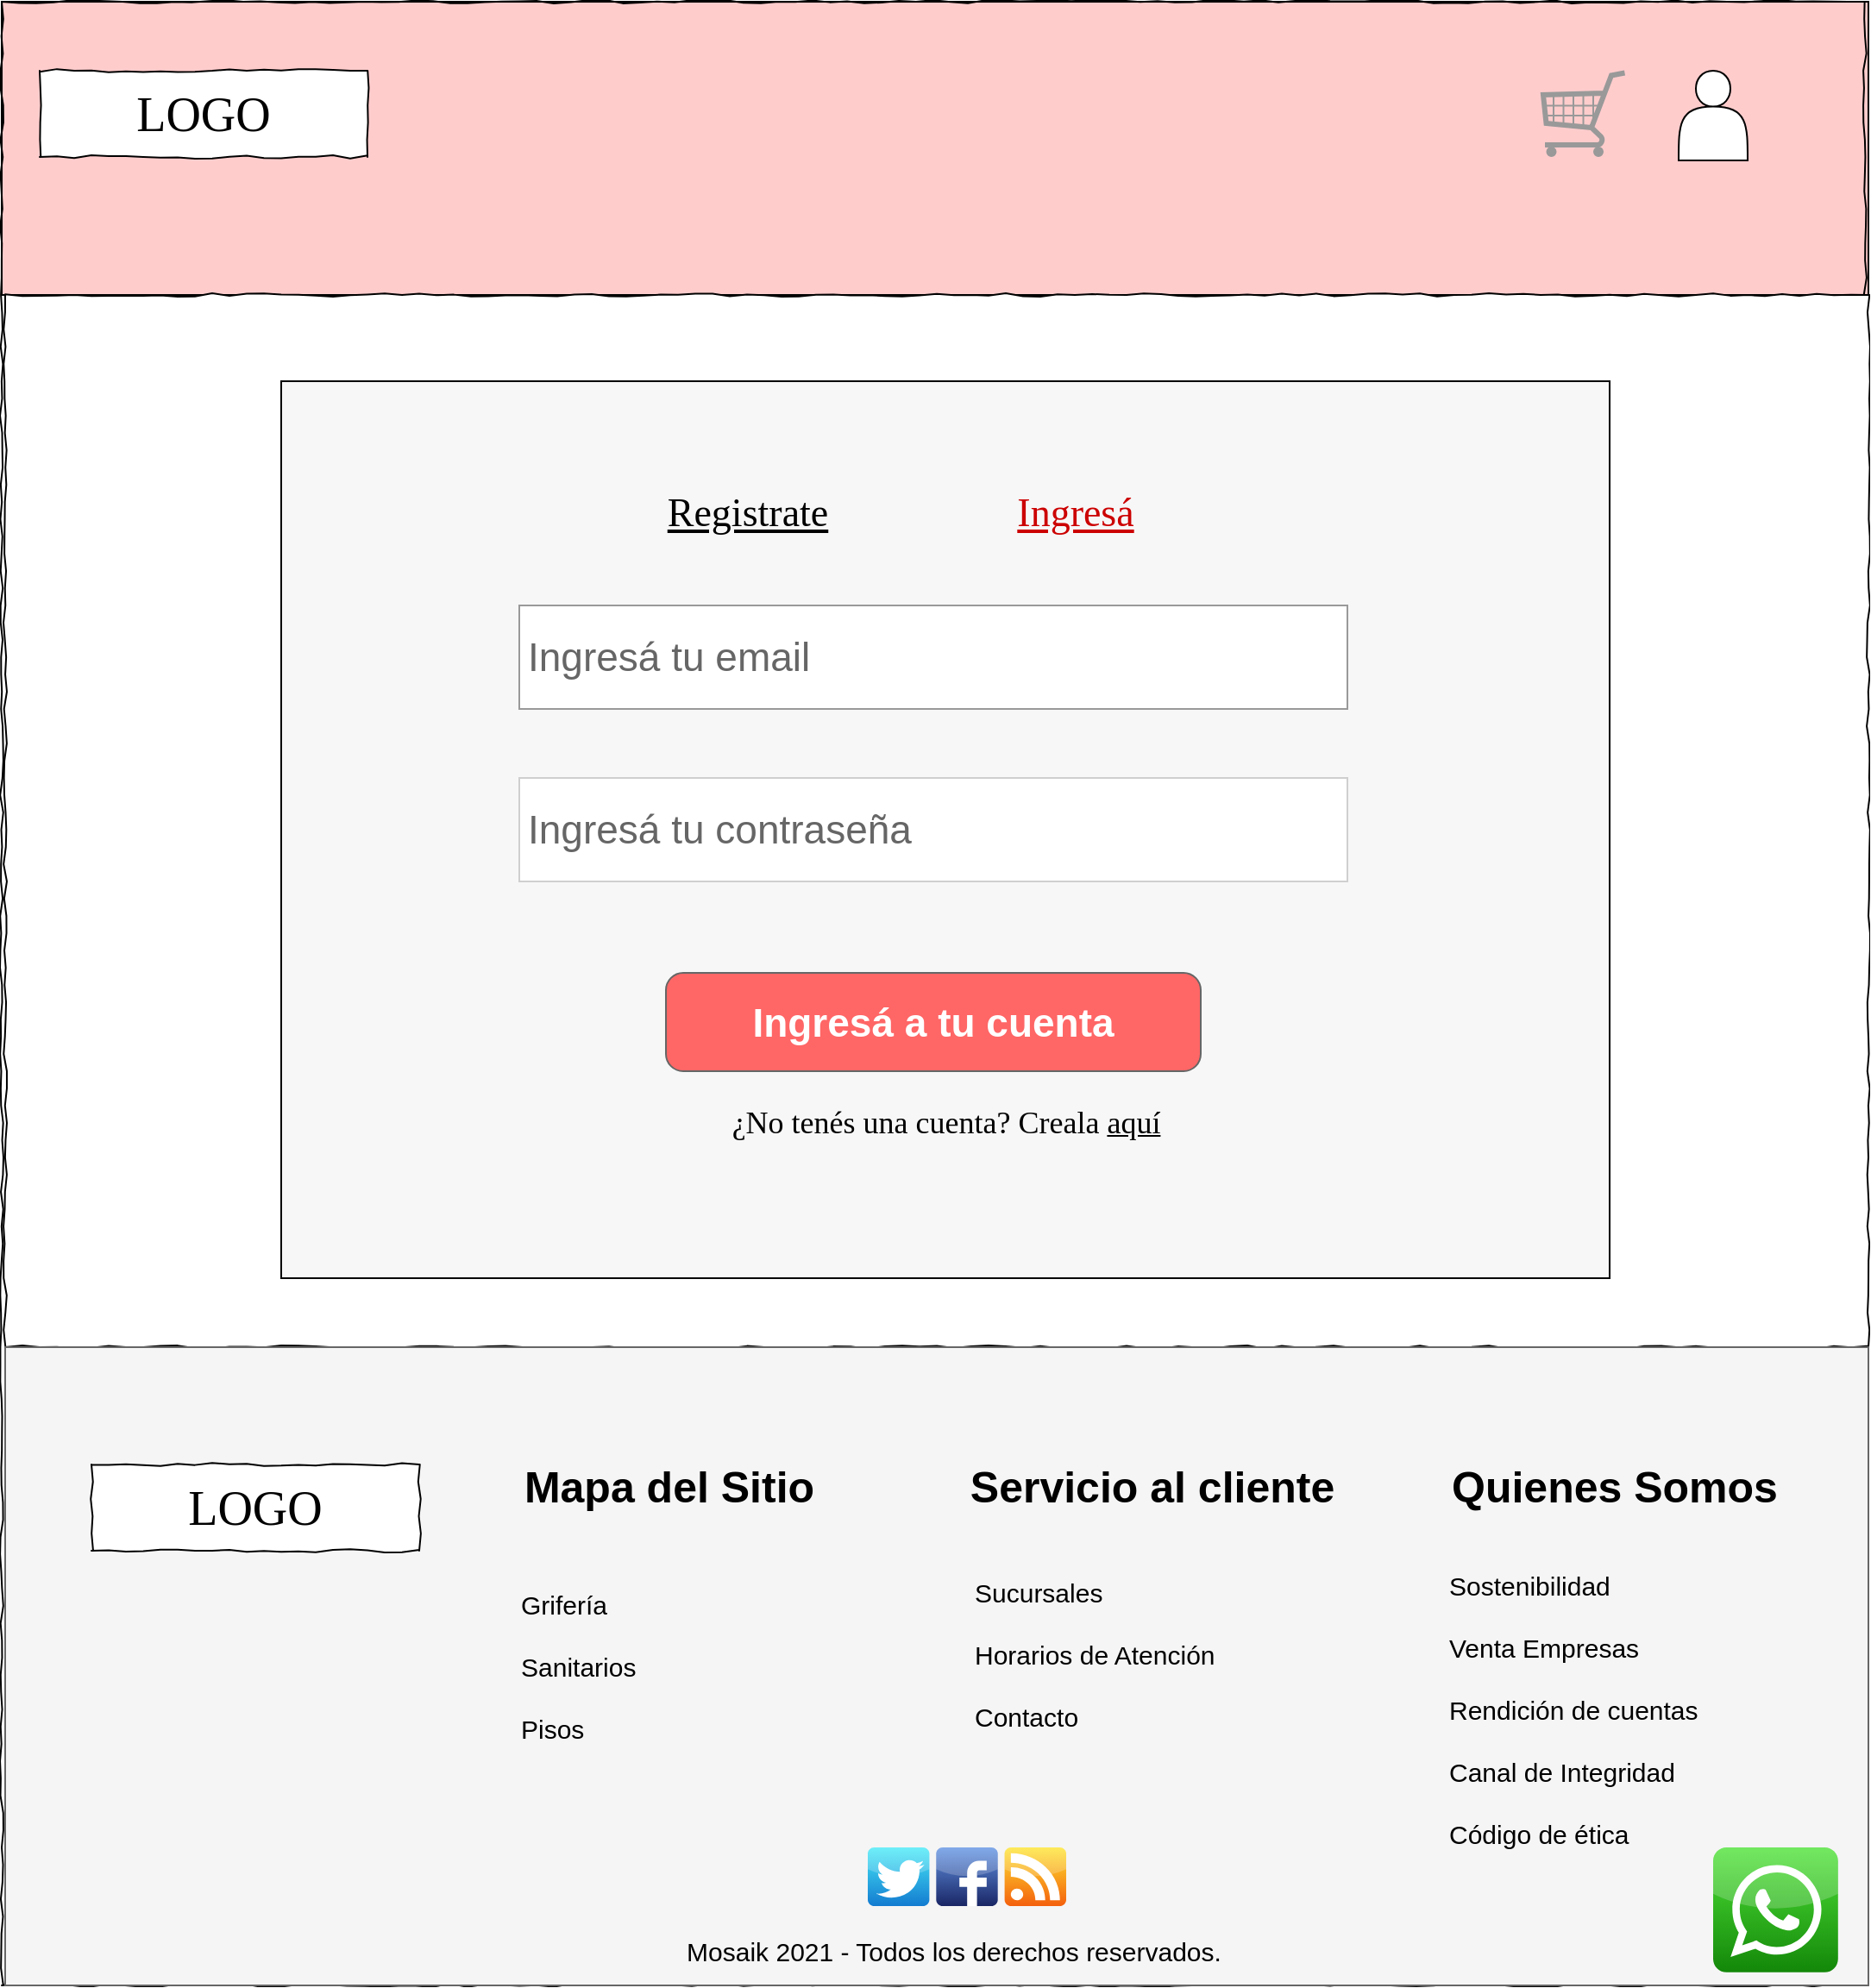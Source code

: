 <mxfile version="14.6.1" type="device" pages="4"><diagram name="Login 1 - main" id="Wrc4QnwDr0ZT-MoXyewR"><mxGraphModel dx="2076" dy="1096" grid="1" gridSize="10" guides="1" tooltips="1" connect="1" arrows="1" fold="1" page="1" pageScale="1" pageWidth="1100" pageHeight="850" background="#ffffff" math="0" shadow="0"><root><mxCell id="GA3qDe899XazZ-DJ33n--0"/><mxCell id="GA3qDe899XazZ-DJ33n--1" parent="GA3qDe899XazZ-DJ33n--0"/><mxCell id="GA3qDe899XazZ-DJ33n--2" value="" style="rounded=0;whiteSpace=wrap;html=1;labelBackgroundColor=#ffffff;fontSize=30;fillColor=#FFCCCC;align=left;" parent="GA3qDe899XazZ-DJ33n--1" vertex="1"><mxGeometry x="18" y="20" width="1082" height="170" as="geometry"/></mxCell><mxCell id="GA3qDe899XazZ-DJ33n--3" value="" style="whiteSpace=wrap;html=1;rounded=0;shadow=0;labelBackgroundColor=none;strokeColor=#000000;strokeWidth=1;fillColor=none;fontFamily=Verdana;fontSize=12;fontColor=#000000;align=center;comic=1;" parent="GA3qDe899XazZ-DJ33n--1" vertex="1"><mxGeometry x="18" y="20" width="1080" height="1150" as="geometry"/></mxCell><mxCell id="GA3qDe899XazZ-DJ33n--4" value="" style="whiteSpace=wrap;html=1;rounded=0;shadow=0;labelBackgroundColor=none;strokeWidth=1;fontFamily=Verdana;fontSize=12;align=center;comic=1;" parent="GA3qDe899XazZ-DJ33n--1" vertex="1"><mxGeometry x="20" y="190" width="1080" height="610" as="geometry"/></mxCell><mxCell id="GA3qDe899XazZ-DJ33n--5" value="" style="rounded=0;whiteSpace=wrap;html=1;fontSize=30;align=left;fillColor=#F7F7F7;" parent="GA3qDe899XazZ-DJ33n--1" vertex="1"><mxGeometry x="180" y="240" width="770" height="520" as="geometry"/></mxCell><mxCell id="GA3qDe899XazZ-DJ33n--6" value="LOGO" style="whiteSpace=wrap;html=1;rounded=0;shadow=0;labelBackgroundColor=none;strokeWidth=1;fontFamily=Verdana;fontSize=28;align=center;comic=1;" parent="GA3qDe899XazZ-DJ33n--1" vertex="1"><mxGeometry x="40" y="60" width="190" height="50" as="geometry"/></mxCell><mxCell id="GA3qDe899XazZ-DJ33n--7" value="" style="verticalLabelPosition=bottom;shadow=0;dashed=0;align=center;html=1;verticalAlign=top;strokeWidth=1;shape=mxgraph.mockup.misc.shoppingCart;strokeColor=#999999;" parent="GA3qDe899XazZ-DJ33n--1" vertex="1"><mxGeometry x="910" y="60" width="50" height="50" as="geometry"/></mxCell><mxCell id="GA3qDe899XazZ-DJ33n--8" value="" style="shape=actor;whiteSpace=wrap;html=1;" parent="GA3qDe899XazZ-DJ33n--1" vertex="1"><mxGeometry x="990" y="60" width="40" height="52" as="geometry"/></mxCell><mxCell id="GA3qDe899XazZ-DJ33n--9" value="" style="group" parent="GA3qDe899XazZ-DJ33n--1" vertex="1" connectable="0"><mxGeometry x="465" y="480" width="210" height="20" as="geometry"/></mxCell><mxCell id="GA3qDe899XazZ-DJ33n--10" value="" style="ellipse;shape=doubleEllipse;whiteSpace=wrap;html=1;aspect=fixed;" parent="GA3qDe899XazZ-DJ33n--9" vertex="1"><mxGeometry width="20" height="20" as="geometry"/></mxCell><mxCell id="GA3qDe899XazZ-DJ33n--11" value="" style="ellipse;shape=doubleEllipse;whiteSpace=wrap;html=1;aspect=fixed;" parent="GA3qDe899XazZ-DJ33n--9" vertex="1"><mxGeometry x="190" width="20" height="20" as="geometry"/></mxCell><mxCell id="GA3qDe899XazZ-DJ33n--12" value="" style="ellipse;shape=doubleEllipse;whiteSpace=wrap;html=1;aspect=fixed;" parent="GA3qDe899XazZ-DJ33n--9" vertex="1"><mxGeometry x="95" width="20" height="20" as="geometry"/></mxCell><mxCell id="GA3qDe899XazZ-DJ33n--13" value="" style="rounded=0;whiteSpace=wrap;html=1;fontSize=20;fillColor=#f5f5f5;strokeColor=#666666;fontColor=#333333;" parent="GA3qDe899XazZ-DJ33n--1" vertex="1"><mxGeometry x="20" y="800" width="1080" height="370" as="geometry"/></mxCell><mxCell id="GA3qDe899XazZ-DJ33n--14" value="&lt;span style=&quot;font-size: 25px;&quot;&gt;Quienes Somos&lt;/span&gt;&lt;div style=&quot;text-align: left; font-size: 25px;&quot;&gt;&lt;/div&gt;" style="text;html=1;strokeColor=none;fillColor=none;align=center;verticalAlign=middle;whiteSpace=wrap;rounded=0;fontSize=25;fontStyle=1" parent="GA3qDe899XazZ-DJ33n--1" vertex="1"><mxGeometry x="848" y="850" width="210" height="60" as="geometry"/></mxCell><mxCell id="GA3qDe899XazZ-DJ33n--15" value="&lt;span style=&quot;font-size: 25px&quot;&gt;Servicio al cliente&lt;/span&gt;&lt;div style=&quot;text-align: left ; font-size: 25px&quot;&gt;&lt;/div&gt;" style="text;html=1;strokeColor=none;fillColor=none;align=center;verticalAlign=middle;whiteSpace=wrap;rounded=0;fontSize=25;fontStyle=1" parent="GA3qDe899XazZ-DJ33n--1" vertex="1"><mxGeometry x="560" y="850" width="250" height="60" as="geometry"/></mxCell><mxCell id="GA3qDe899XazZ-DJ33n--16" value="&lt;span style=&quot;font-size: 25px&quot;&gt;Mapa del Sitio&lt;/span&gt;&lt;div style=&quot;text-align: left ; font-size: 25px&quot;&gt;&lt;/div&gt;" style="text;html=1;strokeColor=none;fillColor=none;align=center;verticalAlign=middle;whiteSpace=wrap;rounded=0;fontSize=25;fontStyle=1" parent="GA3qDe899XazZ-DJ33n--1" vertex="1"><mxGeometry x="280" y="850" width="250" height="60" as="geometry"/></mxCell><mxCell id="GA3qDe899XazZ-DJ33n--17" value="Sucursales&lt;br&gt;&lt;br&gt;Horarios de Atención&lt;br&gt;&lt;br&gt;Contacto&lt;br&gt;&lt;div style=&quot;font-size: 15px&quot;&gt;&lt;/div&gt;" style="text;html=1;strokeColor=none;fillColor=none;align=left;verticalAlign=middle;whiteSpace=wrap;rounded=0;fontSize=15;fontStyle=0" parent="GA3qDe899XazZ-DJ33n--1" vertex="1"><mxGeometry x="580" y="918" width="160" height="120" as="geometry"/></mxCell><mxCell id="GA3qDe899XazZ-DJ33n--18" value="&lt;div&gt;Sostenibilidad&lt;/div&gt;&lt;div&gt;&lt;br&gt;&lt;/div&gt;&lt;div&gt;Venta Empresas&lt;/div&gt;&lt;div&gt;&lt;br&gt;&lt;/div&gt;&lt;div&gt;Rendición de cuentas&lt;/div&gt;&lt;div&gt;&lt;br&gt;&lt;/div&gt;&lt;div&gt;Canal de Integridad&lt;/div&gt;&lt;div&gt;&lt;br&gt;&lt;/div&gt;&lt;div&gt;Código de ética&lt;/div&gt;&lt;div style=&quot;font-size: 15px&quot;&gt;&lt;/div&gt;" style="text;html=1;strokeColor=none;fillColor=none;align=left;verticalAlign=middle;whiteSpace=wrap;rounded=0;fontSize=15;fontStyle=0" parent="GA3qDe899XazZ-DJ33n--1" vertex="1"><mxGeometry x="855" y="910" width="160" height="200" as="geometry"/></mxCell><mxCell id="GA3qDe899XazZ-DJ33n--19" value="Grifería&lt;br&gt;&lt;br&gt;Sanitarios&lt;br&gt;&lt;br&gt;Pisos&lt;br&gt;&lt;div style=&quot;font-size: 15px&quot;&gt;&lt;/div&gt;" style="text;html=1;strokeColor=none;fillColor=none;align=left;verticalAlign=middle;whiteSpace=wrap;rounded=0;fontSize=15;fontStyle=0" parent="GA3qDe899XazZ-DJ33n--1" vertex="1"><mxGeometry x="317" y="925" width="160" height="120" as="geometry"/></mxCell><mxCell id="GA3qDe899XazZ-DJ33n--20" value="Mosaik 2021 - Todos los derechos reservados.&lt;br&gt;&lt;div style=&quot;font-size: 15px&quot;&gt;&lt;/div&gt;" style="text;html=1;strokeColor=none;fillColor=none;align=center;verticalAlign=middle;whiteSpace=wrap;rounded=0;fontSize=15;fontStyle=0" parent="GA3qDe899XazZ-DJ33n--1" vertex="1"><mxGeometry x="40" y="1130" width="1060" height="40" as="geometry"/></mxCell><mxCell id="GA3qDe899XazZ-DJ33n--21" value="" style="dashed=0;outlineConnect=0;html=1;align=center;labelPosition=center;verticalLabelPosition=bottom;verticalAlign=top;shape=mxgraph.webicons.whatsapp;fillColor=#4FE238;gradientColor=#138709;fontSize=15;" parent="GA3qDe899XazZ-DJ33n--1" vertex="1"><mxGeometry x="1010" y="1090" width="72.4" height="72.4" as="geometry"/></mxCell><mxCell id="GA3qDe899XazZ-DJ33n--22" value="" style="group" parent="GA3qDe899XazZ-DJ33n--1" vertex="1" connectable="0"><mxGeometry x="520" y="1090" width="115" height="34" as="geometry"/></mxCell><mxCell id="GA3qDe899XazZ-DJ33n--23" value="" style="dashed=0;outlineConnect=0;html=1;align=center;labelPosition=center;verticalLabelPosition=bottom;verticalAlign=top;shape=mxgraph.webicons.twitter;fillColor=#49EAF7;gradientColor=#137BD0;fontSize=15;" parent="GA3qDe899XazZ-DJ33n--22" vertex="1"><mxGeometry width="35.69" height="34" as="geometry"/></mxCell><mxCell id="GA3qDe899XazZ-DJ33n--24" value="" style="dashed=0;outlineConnect=0;html=1;align=center;labelPosition=center;verticalLabelPosition=bottom;verticalAlign=top;shape=mxgraph.webicons.facebook;fillColor=#6294E4;gradientColor=#1A2665;fontSize=15;" parent="GA3qDe899XazZ-DJ33n--22" vertex="1"><mxGeometry x="39.655" width="35.69" height="34" as="geometry"/></mxCell><mxCell id="GA3qDe899XazZ-DJ33n--25" value="" style="dashed=0;outlineConnect=0;html=1;align=center;labelPosition=center;verticalLabelPosition=bottom;verticalAlign=top;shape=mxgraph.webicons.rss;fillColor=#FDE532;gradientColor=#F4600D;fontSize=15;" parent="GA3qDe899XazZ-DJ33n--22" vertex="1"><mxGeometry x="79.31" width="35.69" height="34" as="geometry"/></mxCell><mxCell id="GA3qDe899XazZ-DJ33n--26" value="LOGO" style="whiteSpace=wrap;html=1;rounded=0;shadow=0;labelBackgroundColor=none;strokeWidth=1;fontFamily=Verdana;fontSize=28;align=center;comic=1;" parent="GA3qDe899XazZ-DJ33n--1" vertex="1"><mxGeometry x="70" y="868" width="190" height="50" as="geometry"/></mxCell><mxCell id="GA3qDe899XazZ-DJ33n--27" value="Registrate" style="text;html=1;points=[];align=center;verticalAlign=top;spacingTop=-4;fontSize=23;fontFamily=Verdana;fontStyle=4;" parent="GA3qDe899XazZ-DJ33n--1" vertex="1"><mxGeometry x="390" y="300" width="120" height="40" as="geometry"/></mxCell><mxCell id="GA3qDe899XazZ-DJ33n--28" value="Ingresá" style="text;html=1;points=[];align=center;verticalAlign=top;spacingTop=-4;fontSize=23;fontFamily=Verdana;fontStyle=4;fontColor=#CC0000;" parent="GA3qDe899XazZ-DJ33n--1" vertex="1"><mxGeometry x="580" y="300" width="120" height="40" as="geometry"/></mxCell><mxCell id="GA3qDe899XazZ-DJ33n--29" value="Ingresá tu contraseña" style="strokeWidth=1;shadow=0;dashed=0;align=center;html=1;shape=mxgraph.mockup.forms.pwField;mainText=;align=left;fontColor=#666666;fontSize=23;spacingLeft=3;fillColor=#ffffff;verticalAlign=middle;strokeColor=#CFCFCF;" parent="GA3qDe899XazZ-DJ33n--1" vertex="1"><mxGeometry x="318" y="470" width="480" height="60" as="geometry"/></mxCell><mxCell id="GA3qDe899XazZ-DJ33n--30" value="&lt;font style=&quot;font-size: 23px;&quot;&gt;Ingresá tu email&lt;/font&gt;" style="strokeWidth=1;shadow=0;dashed=0;align=center;html=1;shape=mxgraph.mockup.forms.pwField;strokeColor=#999999;mainText=;align=left;fontColor=#666666;fontSize=23;spacingLeft=3;fillColor=#ffffff;verticalAlign=middle;" parent="GA3qDe899XazZ-DJ33n--1" vertex="1"><mxGeometry x="318" y="370" width="480" height="60" as="geometry"/></mxCell><mxCell id="GA3qDe899XazZ-DJ33n--31" value="Ingresá a tu cuenta" style="strokeWidth=1;shadow=0;dashed=0;align=center;html=1;shape=mxgraph.mockup.buttons.button;strokeColor=#666666;fontColor=#ffffff;mainText=;buttonStyle=round;fontSize=23;fontStyle=1;whiteSpace=wrap;fillColor=#FF6666;" parent="GA3qDe899XazZ-DJ33n--1" vertex="1"><mxGeometry x="403" y="583" width="310" height="57" as="geometry"/></mxCell><mxCell id="GA3qDe899XazZ-DJ33n--32" value="¿No tenés una cuenta? Creala&amp;nbsp;&lt;u&gt;aquí&lt;/u&gt;" style="text;html=1;points=[];align=center;verticalAlign=top;spacingTop=-4;fontSize=18;fontFamily=Verdana;fontStyle=0" parent="GA3qDe899XazZ-DJ33n--1" vertex="1"><mxGeometry x="390" y="657" width="350" height="30" as="geometry"/></mxCell></root></mxGraphModel></diagram><diagram name="Login 2 - error" id="PaYzKC1OvWbH_IXDaF9D"><mxGraphModel dx="1730" dy="913" grid="1" gridSize="10" guides="1" tooltips="1" connect="1" arrows="1" fold="1" page="1" pageScale="1" pageWidth="1100" pageHeight="850" background="#ffffff" math="0" shadow="0"><root><mxCell id="O0UokdTEQFr-ySj04j8p-0"/><mxCell id="O0UokdTEQFr-ySj04j8p-1" parent="O0UokdTEQFr-ySj04j8p-0"/><mxCell id="O0UokdTEQFr-ySj04j8p-2" value="" style="rounded=0;whiteSpace=wrap;html=1;labelBackgroundColor=#ffffff;fontSize=30;fillColor=#FFCCCC;align=left;" vertex="1" parent="O0UokdTEQFr-ySj04j8p-1"><mxGeometry x="18" y="20" width="1082" height="170" as="geometry"/></mxCell><mxCell id="O0UokdTEQFr-ySj04j8p-3" value="" style="whiteSpace=wrap;html=1;rounded=0;shadow=0;labelBackgroundColor=none;strokeColor=#000000;strokeWidth=1;fillColor=none;fontFamily=Verdana;fontSize=12;fontColor=#000000;align=center;comic=1;" vertex="1" parent="O0UokdTEQFr-ySj04j8p-1"><mxGeometry x="18" y="20" width="1080" height="1150" as="geometry"/></mxCell><mxCell id="O0UokdTEQFr-ySj04j8p-4" value="" style="whiteSpace=wrap;html=1;rounded=0;shadow=0;labelBackgroundColor=none;strokeWidth=1;fontFamily=Verdana;fontSize=12;align=center;comic=1;" vertex="1" parent="O0UokdTEQFr-ySj04j8p-1"><mxGeometry x="20" y="190" width="1080" height="610" as="geometry"/></mxCell><mxCell id="O0UokdTEQFr-ySj04j8p-5" value="" style="rounded=0;whiteSpace=wrap;html=1;fontSize=30;align=left;fillColor=#F7F7F7;" vertex="1" parent="O0UokdTEQFr-ySj04j8p-1"><mxGeometry x="180" y="240" width="770" height="520" as="geometry"/></mxCell><mxCell id="O0UokdTEQFr-ySj04j8p-6" value="LOGO" style="whiteSpace=wrap;html=1;rounded=0;shadow=0;labelBackgroundColor=none;strokeWidth=1;fontFamily=Verdana;fontSize=28;align=center;comic=1;" vertex="1" parent="O0UokdTEQFr-ySj04j8p-1"><mxGeometry x="40" y="60" width="190" height="50" as="geometry"/></mxCell><mxCell id="O0UokdTEQFr-ySj04j8p-7" value="" style="verticalLabelPosition=bottom;shadow=0;dashed=0;align=center;html=1;verticalAlign=top;strokeWidth=1;shape=mxgraph.mockup.misc.shoppingCart;strokeColor=#999999;" vertex="1" parent="O0UokdTEQFr-ySj04j8p-1"><mxGeometry x="910" y="60" width="50" height="50" as="geometry"/></mxCell><mxCell id="O0UokdTEQFr-ySj04j8p-8" value="" style="shape=actor;whiteSpace=wrap;html=1;" vertex="1" parent="O0UokdTEQFr-ySj04j8p-1"><mxGeometry x="990" y="60" width="40" height="52" as="geometry"/></mxCell><mxCell id="O0UokdTEQFr-ySj04j8p-9" value="" style="group" vertex="1" connectable="0" parent="O0UokdTEQFr-ySj04j8p-1"><mxGeometry x="465" y="480" width="210" height="20" as="geometry"/></mxCell><mxCell id="O0UokdTEQFr-ySj04j8p-10" value="" style="ellipse;shape=doubleEllipse;whiteSpace=wrap;html=1;aspect=fixed;" vertex="1" parent="O0UokdTEQFr-ySj04j8p-9"><mxGeometry width="20" height="20" as="geometry"/></mxCell><mxCell id="O0UokdTEQFr-ySj04j8p-11" value="" style="ellipse;shape=doubleEllipse;whiteSpace=wrap;html=1;aspect=fixed;" vertex="1" parent="O0UokdTEQFr-ySj04j8p-9"><mxGeometry x="190" width="20" height="20" as="geometry"/></mxCell><mxCell id="O0UokdTEQFr-ySj04j8p-12" value="" style="ellipse;shape=doubleEllipse;whiteSpace=wrap;html=1;aspect=fixed;" vertex="1" parent="O0UokdTEQFr-ySj04j8p-9"><mxGeometry x="95" width="20" height="20" as="geometry"/></mxCell><mxCell id="O0UokdTEQFr-ySj04j8p-13" value="" style="rounded=0;whiteSpace=wrap;html=1;fontSize=20;fillColor=#f5f5f5;strokeColor=#666666;fontColor=#333333;" vertex="1" parent="O0UokdTEQFr-ySj04j8p-1"><mxGeometry x="20" y="800" width="1080" height="370" as="geometry"/></mxCell><mxCell id="O0UokdTEQFr-ySj04j8p-14" value="&lt;span style=&quot;font-size: 25px;&quot;&gt;Quienes Somos&lt;/span&gt;&lt;div style=&quot;text-align: left; font-size: 25px;&quot;&gt;&lt;/div&gt;" style="text;html=1;strokeColor=none;fillColor=none;align=center;verticalAlign=middle;whiteSpace=wrap;rounded=0;fontSize=25;fontStyle=1" vertex="1" parent="O0UokdTEQFr-ySj04j8p-1"><mxGeometry x="848" y="850" width="210" height="60" as="geometry"/></mxCell><mxCell id="O0UokdTEQFr-ySj04j8p-15" value="&lt;span style=&quot;font-size: 25px&quot;&gt;Servicio al cliente&lt;/span&gt;&lt;div style=&quot;text-align: left ; font-size: 25px&quot;&gt;&lt;/div&gt;" style="text;html=1;strokeColor=none;fillColor=none;align=center;verticalAlign=middle;whiteSpace=wrap;rounded=0;fontSize=25;fontStyle=1" vertex="1" parent="O0UokdTEQFr-ySj04j8p-1"><mxGeometry x="560" y="850" width="250" height="60" as="geometry"/></mxCell><mxCell id="O0UokdTEQFr-ySj04j8p-16" value="&lt;span style=&quot;font-size: 25px&quot;&gt;Mapa del Sitio&lt;/span&gt;&lt;div style=&quot;text-align: left ; font-size: 25px&quot;&gt;&lt;/div&gt;" style="text;html=1;strokeColor=none;fillColor=none;align=center;verticalAlign=middle;whiteSpace=wrap;rounded=0;fontSize=25;fontStyle=1" vertex="1" parent="O0UokdTEQFr-ySj04j8p-1"><mxGeometry x="280" y="850" width="250" height="60" as="geometry"/></mxCell><mxCell id="O0UokdTEQFr-ySj04j8p-17" value="Sucursales&lt;br&gt;&lt;br&gt;Horarios de Atención&lt;br&gt;&lt;br&gt;Contacto&lt;br&gt;&lt;div style=&quot;font-size: 15px&quot;&gt;&lt;/div&gt;" style="text;html=1;strokeColor=none;fillColor=none;align=left;verticalAlign=middle;whiteSpace=wrap;rounded=0;fontSize=15;fontStyle=0" vertex="1" parent="O0UokdTEQFr-ySj04j8p-1"><mxGeometry x="580" y="918" width="160" height="120" as="geometry"/></mxCell><mxCell id="O0UokdTEQFr-ySj04j8p-18" value="&lt;div&gt;Sostenibilidad&lt;/div&gt;&lt;div&gt;&lt;br&gt;&lt;/div&gt;&lt;div&gt;Venta Empresas&lt;/div&gt;&lt;div&gt;&lt;br&gt;&lt;/div&gt;&lt;div&gt;Rendición de cuentas&lt;/div&gt;&lt;div&gt;&lt;br&gt;&lt;/div&gt;&lt;div&gt;Canal de Integridad&lt;/div&gt;&lt;div&gt;&lt;br&gt;&lt;/div&gt;&lt;div&gt;Código de ética&lt;/div&gt;&lt;div style=&quot;font-size: 15px&quot;&gt;&lt;/div&gt;" style="text;html=1;strokeColor=none;fillColor=none;align=left;verticalAlign=middle;whiteSpace=wrap;rounded=0;fontSize=15;fontStyle=0" vertex="1" parent="O0UokdTEQFr-ySj04j8p-1"><mxGeometry x="855" y="910" width="160" height="200" as="geometry"/></mxCell><mxCell id="O0UokdTEQFr-ySj04j8p-19" value="Grifería&lt;br&gt;&lt;br&gt;Sanitarios&lt;br&gt;&lt;br&gt;Pisos&lt;br&gt;&lt;div style=&quot;font-size: 15px&quot;&gt;&lt;/div&gt;" style="text;html=1;strokeColor=none;fillColor=none;align=left;verticalAlign=middle;whiteSpace=wrap;rounded=0;fontSize=15;fontStyle=0" vertex="1" parent="O0UokdTEQFr-ySj04j8p-1"><mxGeometry x="317" y="925" width="160" height="120" as="geometry"/></mxCell><mxCell id="O0UokdTEQFr-ySj04j8p-20" value="Mosaik 2021 - Todos los derechos reservados.&lt;br&gt;&lt;div style=&quot;font-size: 15px&quot;&gt;&lt;/div&gt;" style="text;html=1;strokeColor=none;fillColor=none;align=center;verticalAlign=middle;whiteSpace=wrap;rounded=0;fontSize=15;fontStyle=0" vertex="1" parent="O0UokdTEQFr-ySj04j8p-1"><mxGeometry x="40" y="1130" width="1060" height="40" as="geometry"/></mxCell><mxCell id="O0UokdTEQFr-ySj04j8p-21" value="" style="dashed=0;outlineConnect=0;html=1;align=center;labelPosition=center;verticalLabelPosition=bottom;verticalAlign=top;shape=mxgraph.webicons.whatsapp;fillColor=#4FE238;gradientColor=#138709;fontSize=15;" vertex="1" parent="O0UokdTEQFr-ySj04j8p-1"><mxGeometry x="1010" y="1090" width="72.4" height="72.4" as="geometry"/></mxCell><mxCell id="O0UokdTEQFr-ySj04j8p-22" value="" style="group" vertex="1" connectable="0" parent="O0UokdTEQFr-ySj04j8p-1"><mxGeometry x="520" y="1090" width="115" height="34" as="geometry"/></mxCell><mxCell id="O0UokdTEQFr-ySj04j8p-23" value="" style="dashed=0;outlineConnect=0;html=1;align=center;labelPosition=center;verticalLabelPosition=bottom;verticalAlign=top;shape=mxgraph.webicons.twitter;fillColor=#49EAF7;gradientColor=#137BD0;fontSize=15;" vertex="1" parent="O0UokdTEQFr-ySj04j8p-22"><mxGeometry width="35.69" height="34" as="geometry"/></mxCell><mxCell id="O0UokdTEQFr-ySj04j8p-24" value="" style="dashed=0;outlineConnect=0;html=1;align=center;labelPosition=center;verticalLabelPosition=bottom;verticalAlign=top;shape=mxgraph.webicons.facebook;fillColor=#6294E4;gradientColor=#1A2665;fontSize=15;" vertex="1" parent="O0UokdTEQFr-ySj04j8p-22"><mxGeometry x="39.655" width="35.69" height="34" as="geometry"/></mxCell><mxCell id="O0UokdTEQFr-ySj04j8p-25" value="" style="dashed=0;outlineConnect=0;html=1;align=center;labelPosition=center;verticalLabelPosition=bottom;verticalAlign=top;shape=mxgraph.webicons.rss;fillColor=#FDE532;gradientColor=#F4600D;fontSize=15;" vertex="1" parent="O0UokdTEQFr-ySj04j8p-22"><mxGeometry x="79.31" width="35.69" height="34" as="geometry"/></mxCell><mxCell id="O0UokdTEQFr-ySj04j8p-26" value="LOGO" style="whiteSpace=wrap;html=1;rounded=0;shadow=0;labelBackgroundColor=none;strokeWidth=1;fontFamily=Verdana;fontSize=28;align=center;comic=1;" vertex="1" parent="O0UokdTEQFr-ySj04j8p-1"><mxGeometry x="70" y="868" width="190" height="50" as="geometry"/></mxCell><mxCell id="O0UokdTEQFr-ySj04j8p-27" value="Registrate" style="text;html=1;points=[];align=center;verticalAlign=top;spacingTop=-4;fontSize=23;fontFamily=Verdana;fontStyle=4;" vertex="1" parent="O0UokdTEQFr-ySj04j8p-1"><mxGeometry x="390" y="300" width="120" height="40" as="geometry"/></mxCell><mxCell id="O0UokdTEQFr-ySj04j8p-28" value="Ingresá" style="text;html=1;points=[];align=center;verticalAlign=top;spacingTop=-4;fontSize=23;fontFamily=Verdana;fontStyle=4;fontColor=#CC0000;" vertex="1" parent="O0UokdTEQFr-ySj04j8p-1"><mxGeometry x="580" y="300" width="120" height="40" as="geometry"/></mxCell><mxCell id="O0UokdTEQFr-ySj04j8p-29" value="Ingresá tu contraseña" style="strokeWidth=1;shadow=0;dashed=0;align=center;html=1;shape=mxgraph.mockup.forms.pwField;mainText=;align=left;fontColor=#666666;fontSize=23;spacingLeft=3;fillColor=#ffffff;verticalAlign=middle;strokeColor=#CFCFCF;" vertex="1" parent="O0UokdTEQFr-ySj04j8p-1"><mxGeometry x="318" y="470" width="480" height="60" as="geometry"/></mxCell><mxCell id="O0UokdTEQFr-ySj04j8p-30" value="&lt;font style=&quot;font-size: 23px;&quot;&gt;Ingresá tu email&lt;/font&gt;" style="strokeWidth=1;shadow=0;dashed=0;align=center;html=1;shape=mxgraph.mockup.forms.pwField;strokeColor=#999999;mainText=;align=left;fontColor=#666666;fontSize=23;spacingLeft=3;fillColor=#ffffff;verticalAlign=middle;" vertex="1" parent="O0UokdTEQFr-ySj04j8p-1"><mxGeometry x="318" y="370" width="480" height="60" as="geometry"/></mxCell><mxCell id="O0UokdTEQFr-ySj04j8p-31" value="Ingresá a tu cuenta" style="strokeWidth=1;shadow=0;dashed=0;align=center;html=1;shape=mxgraph.mockup.buttons.button;strokeColor=#666666;fontColor=#ffffff;mainText=;buttonStyle=round;fontSize=23;fontStyle=1;whiteSpace=wrap;fillColor=#FF6666;" vertex="1" parent="O0UokdTEQFr-ySj04j8p-1"><mxGeometry x="403" y="583" width="310" height="57" as="geometry"/></mxCell><mxCell id="O0UokdTEQFr-ySj04j8p-32" value="¿No tenés una cuenta? Creala&amp;nbsp;&lt;u&gt;aquí&lt;/u&gt;" style="text;html=1;points=[];align=center;verticalAlign=top;spacingTop=-4;fontSize=18;fontFamily=Verdana;fontStyle=0" vertex="1" parent="O0UokdTEQFr-ySj04j8p-1"><mxGeometry x="390" y="657" width="350" height="30" as="geometry"/></mxCell><mxCell id="O0UokdTEQFr-ySj04j8p-33" value="&amp;nbsp;El campo mail es obligatorio" style="text;html=1;points=[];align=left;verticalAlign=top;spacingTop=-4;fontSize=18;fontFamily=Verdana;fontStyle=0;fontColor=#CC0000;" vertex="1" parent="O0UokdTEQFr-ySj04j8p-1"><mxGeometry x="319" y="429.5" width="350" height="30" as="geometry"/></mxCell><mxCell id="O0UokdTEQFr-ySj04j8p-34" value="La contraseña no es válida" style="text;html=1;points=[];align=left;verticalAlign=top;spacingTop=-4;fontSize=18;fontFamily=Verdana;fontStyle=0;fontColor=#CC0000;" vertex="1" parent="O0UokdTEQFr-ySj04j8p-1"><mxGeometry x="319" y="531.5" width="350" height="30" as="geometry"/></mxCell></root></mxGraphModel></diagram><diagram name="Login 2 - error 2" id="rJHBuHT5dKgN7eZy3glb"><mxGraphModel dx="1730" dy="913" grid="1" gridSize="10" guides="1" tooltips="1" connect="1" arrows="1" fold="1" page="1" pageScale="1" pageWidth="1100" pageHeight="850" background="#ffffff" math="0" shadow="0"><root><mxCell id="B7vub5AmI6EZvh1lSPth-0"/><mxCell id="B7vub5AmI6EZvh1lSPth-1" parent="B7vub5AmI6EZvh1lSPth-0"/><mxCell id="B7vub5AmI6EZvh1lSPth-2" value="" style="rounded=0;whiteSpace=wrap;html=1;labelBackgroundColor=#ffffff;fontSize=30;fillColor=#FFCCCC;align=left;" vertex="1" parent="B7vub5AmI6EZvh1lSPth-1"><mxGeometry x="18" y="20" width="1082" height="170" as="geometry"/></mxCell><mxCell id="B7vub5AmI6EZvh1lSPth-3" value="" style="whiteSpace=wrap;html=1;rounded=0;shadow=0;labelBackgroundColor=none;strokeColor=#000000;strokeWidth=1;fillColor=none;fontFamily=Verdana;fontSize=12;fontColor=#000000;align=center;comic=1;" vertex="1" parent="B7vub5AmI6EZvh1lSPth-1"><mxGeometry x="18" y="20" width="1080" height="1150" as="geometry"/></mxCell><mxCell id="B7vub5AmI6EZvh1lSPth-4" value="" style="whiteSpace=wrap;html=1;rounded=0;shadow=0;labelBackgroundColor=none;strokeWidth=1;fontFamily=Verdana;fontSize=12;align=center;comic=1;" vertex="1" parent="B7vub5AmI6EZvh1lSPth-1"><mxGeometry x="20" y="190" width="1080" height="610" as="geometry"/></mxCell><mxCell id="B7vub5AmI6EZvh1lSPth-5" value="" style="rounded=0;whiteSpace=wrap;html=1;fontSize=30;align=left;fillColor=#F7F7F7;" vertex="1" parent="B7vub5AmI6EZvh1lSPth-1"><mxGeometry x="180" y="240" width="770" height="520" as="geometry"/></mxCell><mxCell id="B7vub5AmI6EZvh1lSPth-6" value="LOGO" style="whiteSpace=wrap;html=1;rounded=0;shadow=0;labelBackgroundColor=none;strokeWidth=1;fontFamily=Verdana;fontSize=28;align=center;comic=1;" vertex="1" parent="B7vub5AmI6EZvh1lSPth-1"><mxGeometry x="40" y="60" width="190" height="50" as="geometry"/></mxCell><mxCell id="B7vub5AmI6EZvh1lSPth-7" value="" style="verticalLabelPosition=bottom;shadow=0;dashed=0;align=center;html=1;verticalAlign=top;strokeWidth=1;shape=mxgraph.mockup.misc.shoppingCart;strokeColor=#999999;" vertex="1" parent="B7vub5AmI6EZvh1lSPth-1"><mxGeometry x="910" y="60" width="50" height="50" as="geometry"/></mxCell><mxCell id="B7vub5AmI6EZvh1lSPth-8" value="" style="shape=actor;whiteSpace=wrap;html=1;" vertex="1" parent="B7vub5AmI6EZvh1lSPth-1"><mxGeometry x="990" y="60" width="40" height="52" as="geometry"/></mxCell><mxCell id="B7vub5AmI6EZvh1lSPth-9" value="" style="group" vertex="1" connectable="0" parent="B7vub5AmI6EZvh1lSPth-1"><mxGeometry x="465" y="480" width="210" height="20" as="geometry"/></mxCell><mxCell id="B7vub5AmI6EZvh1lSPth-10" value="" style="ellipse;shape=doubleEllipse;whiteSpace=wrap;html=1;aspect=fixed;" vertex="1" parent="B7vub5AmI6EZvh1lSPth-9"><mxGeometry width="20" height="20" as="geometry"/></mxCell><mxCell id="B7vub5AmI6EZvh1lSPth-11" value="" style="ellipse;shape=doubleEllipse;whiteSpace=wrap;html=1;aspect=fixed;" vertex="1" parent="B7vub5AmI6EZvh1lSPth-9"><mxGeometry x="190" width="20" height="20" as="geometry"/></mxCell><mxCell id="B7vub5AmI6EZvh1lSPth-12" value="" style="ellipse;shape=doubleEllipse;whiteSpace=wrap;html=1;aspect=fixed;" vertex="1" parent="B7vub5AmI6EZvh1lSPth-9"><mxGeometry x="95" width="20" height="20" as="geometry"/></mxCell><mxCell id="B7vub5AmI6EZvh1lSPth-13" value="" style="rounded=0;whiteSpace=wrap;html=1;fontSize=20;fillColor=#f5f5f5;strokeColor=#666666;fontColor=#333333;" vertex="1" parent="B7vub5AmI6EZvh1lSPth-1"><mxGeometry x="20" y="800" width="1080" height="370" as="geometry"/></mxCell><mxCell id="B7vub5AmI6EZvh1lSPth-14" value="&lt;span style=&quot;font-size: 25px;&quot;&gt;Quienes Somos&lt;/span&gt;&lt;div style=&quot;text-align: left; font-size: 25px;&quot;&gt;&lt;/div&gt;" style="text;html=1;strokeColor=none;fillColor=none;align=center;verticalAlign=middle;whiteSpace=wrap;rounded=0;fontSize=25;fontStyle=1" vertex="1" parent="B7vub5AmI6EZvh1lSPth-1"><mxGeometry x="848" y="850" width="210" height="60" as="geometry"/></mxCell><mxCell id="B7vub5AmI6EZvh1lSPth-15" value="&lt;span style=&quot;font-size: 25px&quot;&gt;Servicio al cliente&lt;/span&gt;&lt;div style=&quot;text-align: left ; font-size: 25px&quot;&gt;&lt;/div&gt;" style="text;html=1;strokeColor=none;fillColor=none;align=center;verticalAlign=middle;whiteSpace=wrap;rounded=0;fontSize=25;fontStyle=1" vertex="1" parent="B7vub5AmI6EZvh1lSPth-1"><mxGeometry x="560" y="850" width="250" height="60" as="geometry"/></mxCell><mxCell id="B7vub5AmI6EZvh1lSPth-16" value="&lt;span style=&quot;font-size: 25px&quot;&gt;Mapa del Sitio&lt;/span&gt;&lt;div style=&quot;text-align: left ; font-size: 25px&quot;&gt;&lt;/div&gt;" style="text;html=1;strokeColor=none;fillColor=none;align=center;verticalAlign=middle;whiteSpace=wrap;rounded=0;fontSize=25;fontStyle=1" vertex="1" parent="B7vub5AmI6EZvh1lSPth-1"><mxGeometry x="280" y="850" width="250" height="60" as="geometry"/></mxCell><mxCell id="B7vub5AmI6EZvh1lSPth-17" value="Sucursales&lt;br&gt;&lt;br&gt;Horarios de Atención&lt;br&gt;&lt;br&gt;Contacto&lt;br&gt;&lt;div style=&quot;font-size: 15px&quot;&gt;&lt;/div&gt;" style="text;html=1;strokeColor=none;fillColor=none;align=left;verticalAlign=middle;whiteSpace=wrap;rounded=0;fontSize=15;fontStyle=0" vertex="1" parent="B7vub5AmI6EZvh1lSPth-1"><mxGeometry x="580" y="918" width="160" height="120" as="geometry"/></mxCell><mxCell id="B7vub5AmI6EZvh1lSPth-18" value="&lt;div&gt;Sostenibilidad&lt;/div&gt;&lt;div&gt;&lt;br&gt;&lt;/div&gt;&lt;div&gt;Venta Empresas&lt;/div&gt;&lt;div&gt;&lt;br&gt;&lt;/div&gt;&lt;div&gt;Rendición de cuentas&lt;/div&gt;&lt;div&gt;&lt;br&gt;&lt;/div&gt;&lt;div&gt;Canal de Integridad&lt;/div&gt;&lt;div&gt;&lt;br&gt;&lt;/div&gt;&lt;div&gt;Código de ética&lt;/div&gt;&lt;div style=&quot;font-size: 15px&quot;&gt;&lt;/div&gt;" style="text;html=1;strokeColor=none;fillColor=none;align=left;verticalAlign=middle;whiteSpace=wrap;rounded=0;fontSize=15;fontStyle=0" vertex="1" parent="B7vub5AmI6EZvh1lSPth-1"><mxGeometry x="855" y="910" width="160" height="200" as="geometry"/></mxCell><mxCell id="B7vub5AmI6EZvh1lSPth-19" value="Grifería&lt;br&gt;&lt;br&gt;Sanitarios&lt;br&gt;&lt;br&gt;Pisos&lt;br&gt;&lt;div style=&quot;font-size: 15px&quot;&gt;&lt;/div&gt;" style="text;html=1;strokeColor=none;fillColor=none;align=left;verticalAlign=middle;whiteSpace=wrap;rounded=0;fontSize=15;fontStyle=0" vertex="1" parent="B7vub5AmI6EZvh1lSPth-1"><mxGeometry x="317" y="925" width="160" height="120" as="geometry"/></mxCell><mxCell id="B7vub5AmI6EZvh1lSPth-20" value="Mosaik 2021 - Todos los derechos reservados.&lt;br&gt;&lt;div style=&quot;font-size: 15px&quot;&gt;&lt;/div&gt;" style="text;html=1;strokeColor=none;fillColor=none;align=center;verticalAlign=middle;whiteSpace=wrap;rounded=0;fontSize=15;fontStyle=0" vertex="1" parent="B7vub5AmI6EZvh1lSPth-1"><mxGeometry x="40" y="1130" width="1060" height="40" as="geometry"/></mxCell><mxCell id="B7vub5AmI6EZvh1lSPth-21" value="" style="dashed=0;outlineConnect=0;html=1;align=center;labelPosition=center;verticalLabelPosition=bottom;verticalAlign=top;shape=mxgraph.webicons.whatsapp;fillColor=#4FE238;gradientColor=#138709;fontSize=15;" vertex="1" parent="B7vub5AmI6EZvh1lSPth-1"><mxGeometry x="1010" y="1090" width="72.4" height="72.4" as="geometry"/></mxCell><mxCell id="B7vub5AmI6EZvh1lSPth-22" value="" style="group" vertex="1" connectable="0" parent="B7vub5AmI6EZvh1lSPth-1"><mxGeometry x="520" y="1090" width="115" height="34" as="geometry"/></mxCell><mxCell id="B7vub5AmI6EZvh1lSPth-23" value="" style="dashed=0;outlineConnect=0;html=1;align=center;labelPosition=center;verticalLabelPosition=bottom;verticalAlign=top;shape=mxgraph.webicons.twitter;fillColor=#49EAF7;gradientColor=#137BD0;fontSize=15;" vertex="1" parent="B7vub5AmI6EZvh1lSPth-22"><mxGeometry width="35.69" height="34" as="geometry"/></mxCell><mxCell id="B7vub5AmI6EZvh1lSPth-24" value="" style="dashed=0;outlineConnect=0;html=1;align=center;labelPosition=center;verticalLabelPosition=bottom;verticalAlign=top;shape=mxgraph.webicons.facebook;fillColor=#6294E4;gradientColor=#1A2665;fontSize=15;" vertex="1" parent="B7vub5AmI6EZvh1lSPth-22"><mxGeometry x="39.655" width="35.69" height="34" as="geometry"/></mxCell><mxCell id="B7vub5AmI6EZvh1lSPth-25" value="" style="dashed=0;outlineConnect=0;html=1;align=center;labelPosition=center;verticalLabelPosition=bottom;verticalAlign=top;shape=mxgraph.webicons.rss;fillColor=#FDE532;gradientColor=#F4600D;fontSize=15;" vertex="1" parent="B7vub5AmI6EZvh1lSPth-22"><mxGeometry x="79.31" width="35.69" height="34" as="geometry"/></mxCell><mxCell id="B7vub5AmI6EZvh1lSPth-26" value="LOGO" style="whiteSpace=wrap;html=1;rounded=0;shadow=0;labelBackgroundColor=none;strokeWidth=1;fontFamily=Verdana;fontSize=28;align=center;comic=1;" vertex="1" parent="B7vub5AmI6EZvh1lSPth-1"><mxGeometry x="70" y="868" width="190" height="50" as="geometry"/></mxCell><mxCell id="B7vub5AmI6EZvh1lSPth-27" value="Registrate" style="text;html=1;points=[];align=center;verticalAlign=top;spacingTop=-4;fontSize=23;fontFamily=Verdana;fontStyle=4;" vertex="1" parent="B7vub5AmI6EZvh1lSPth-1"><mxGeometry x="390" y="300" width="120" height="40" as="geometry"/></mxCell><mxCell id="B7vub5AmI6EZvh1lSPth-28" value="Ingresá" style="text;html=1;points=[];align=center;verticalAlign=top;spacingTop=-4;fontSize=23;fontFamily=Verdana;fontStyle=4;fontColor=#CC0000;" vertex="1" parent="B7vub5AmI6EZvh1lSPth-1"><mxGeometry x="580" y="300" width="120" height="40" as="geometry"/></mxCell><mxCell id="B7vub5AmI6EZvh1lSPth-29" value="Ingresá tu contraseña" style="strokeWidth=1;shadow=0;dashed=0;align=center;html=1;shape=mxgraph.mockup.forms.pwField;mainText=;align=left;fontColor=#666666;fontSize=23;spacingLeft=3;fillColor=#ffffff;verticalAlign=middle;strokeColor=#CFCFCF;" vertex="1" parent="B7vub5AmI6EZvh1lSPth-1"><mxGeometry x="318" y="470" width="480" height="60" as="geometry"/></mxCell><mxCell id="B7vub5AmI6EZvh1lSPth-30" value="&lt;font style=&quot;font-size: 23px;&quot;&gt;Ingresá tu email&lt;/font&gt;" style="strokeWidth=1;shadow=0;dashed=0;align=center;html=1;shape=mxgraph.mockup.forms.pwField;strokeColor=#999999;mainText=;align=left;fontColor=#666666;fontSize=23;spacingLeft=3;fillColor=#ffffff;verticalAlign=middle;" vertex="1" parent="B7vub5AmI6EZvh1lSPth-1"><mxGeometry x="318" y="370" width="480" height="60" as="geometry"/></mxCell><mxCell id="B7vub5AmI6EZvh1lSPth-31" value="Ingresá a tu cuenta" style="strokeWidth=1;shadow=0;dashed=0;align=center;html=1;shape=mxgraph.mockup.buttons.button;strokeColor=#666666;fontColor=#ffffff;mainText=;buttonStyle=round;fontSize=23;fontStyle=1;whiteSpace=wrap;fillColor=#FF6666;" vertex="1" parent="B7vub5AmI6EZvh1lSPth-1"><mxGeometry x="403" y="583" width="310" height="57" as="geometry"/></mxCell><mxCell id="B7vub5AmI6EZvh1lSPth-32" value="¿No tenés una cuenta? Creala&amp;nbsp;&lt;u&gt;aquí&lt;/u&gt;" style="text;html=1;points=[];align=center;verticalAlign=top;spacingTop=-4;fontSize=18;fontFamily=Verdana;fontStyle=0" vertex="1" parent="B7vub5AmI6EZvh1lSPth-1"><mxGeometry x="390" y="657" width="350" height="30" as="geometry"/></mxCell><mxCell id="B7vub5AmI6EZvh1lSPth-35" value="La cuenta de mail no existe. &lt;font color=&quot;#000000&quot;&gt;Registrate &lt;u&gt;aquí&lt;/u&gt;&lt;/font&gt;" style="text;html=1;points=[];align=left;verticalAlign=top;spacingTop=-4;fontSize=18;fontFamily=Verdana;fontStyle=0;fontColor=#CC0000;" vertex="1" parent="B7vub5AmI6EZvh1lSPth-1"><mxGeometry x="317" y="428.5" width="350" height="30" as="geometry"/></mxCell><mxCell id="B7vub5AmI6EZvh1lSPth-36" value="La contraseña no es válida" style="text;html=1;points=[];align=left;verticalAlign=top;spacingTop=-4;fontSize=18;fontFamily=Verdana;fontStyle=0;fontColor=#CC0000;" vertex="1" parent="B7vub5AmI6EZvh1lSPth-1"><mxGeometry x="318" y="531.5" width="350" height="30" as="geometry"/></mxCell></root></mxGraphModel></diagram><diagram name="Login 3 - OK" id="wvkPY5KmXNkqJI4Re5K-"><mxGraphModel dx="1730" dy="913" grid="1" gridSize="10" guides="1" tooltips="1" connect="1" arrows="1" fold="1" page="1" pageScale="1" pageWidth="1100" pageHeight="850" background="#ffffff" math="0" shadow="0"><root><mxCell id="mn2i8e5LI4yM9FDkRLCg-0"/><mxCell id="mn2i8e5LI4yM9FDkRLCg-1" parent="mn2i8e5LI4yM9FDkRLCg-0"/><mxCell id="mn2i8e5LI4yM9FDkRLCg-2" value="" style="rounded=0;whiteSpace=wrap;html=1;labelBackgroundColor=#ffffff;fontSize=30;fillColor=#FFCCCC;align=left;" vertex="1" parent="mn2i8e5LI4yM9FDkRLCg-1"><mxGeometry x="18" y="20" width="1082" height="170" as="geometry"/></mxCell><mxCell id="mn2i8e5LI4yM9FDkRLCg-3" value="" style="whiteSpace=wrap;html=1;rounded=0;shadow=0;labelBackgroundColor=none;strokeColor=#000000;strokeWidth=1;fillColor=none;fontFamily=Verdana;fontSize=12;fontColor=#000000;align=center;comic=1;" vertex="1" parent="mn2i8e5LI4yM9FDkRLCg-1"><mxGeometry x="18" y="20" width="1080" height="1150" as="geometry"/></mxCell><mxCell id="mn2i8e5LI4yM9FDkRLCg-4" value="" style="whiteSpace=wrap;html=1;rounded=0;shadow=0;labelBackgroundColor=none;strokeWidth=1;fontFamily=Verdana;fontSize=12;align=center;comic=1;" vertex="1" parent="mn2i8e5LI4yM9FDkRLCg-1"><mxGeometry x="20" y="190" width="1080" height="610" as="geometry"/></mxCell><mxCell id="mn2i8e5LI4yM9FDkRLCg-6" value="LOGO" style="whiteSpace=wrap;html=1;rounded=0;shadow=0;labelBackgroundColor=none;strokeWidth=1;fontFamily=Verdana;fontSize=28;align=center;comic=1;" vertex="1" parent="mn2i8e5LI4yM9FDkRLCg-1"><mxGeometry x="40" y="60" width="190" height="50" as="geometry"/></mxCell><mxCell id="mn2i8e5LI4yM9FDkRLCg-7" value="" style="verticalLabelPosition=bottom;shadow=0;dashed=0;align=center;html=1;verticalAlign=top;strokeWidth=1;shape=mxgraph.mockup.misc.shoppingCart;strokeColor=#999999;" vertex="1" parent="mn2i8e5LI4yM9FDkRLCg-1"><mxGeometry x="910" y="60" width="50" height="50" as="geometry"/></mxCell><mxCell id="mn2i8e5LI4yM9FDkRLCg-8" value="" style="shape=actor;whiteSpace=wrap;html=1;" vertex="1" parent="mn2i8e5LI4yM9FDkRLCg-1"><mxGeometry x="990" y="60" width="40" height="52" as="geometry"/></mxCell><mxCell id="mn2i8e5LI4yM9FDkRLCg-13" value="" style="rounded=0;whiteSpace=wrap;html=1;fontSize=20;fillColor=#f5f5f5;strokeColor=#666666;fontColor=#333333;" vertex="1" parent="mn2i8e5LI4yM9FDkRLCg-1"><mxGeometry x="20" y="800" width="1080" height="370" as="geometry"/></mxCell><mxCell id="mn2i8e5LI4yM9FDkRLCg-14" value="&lt;span style=&quot;font-size: 25px;&quot;&gt;Quienes Somos&lt;/span&gt;&lt;div style=&quot;text-align: left; font-size: 25px;&quot;&gt;&lt;/div&gt;" style="text;html=1;strokeColor=none;fillColor=none;align=center;verticalAlign=middle;whiteSpace=wrap;rounded=0;fontSize=25;fontStyle=1" vertex="1" parent="mn2i8e5LI4yM9FDkRLCg-1"><mxGeometry x="848" y="850" width="210" height="60" as="geometry"/></mxCell><mxCell id="mn2i8e5LI4yM9FDkRLCg-15" value="&lt;span style=&quot;font-size: 25px&quot;&gt;Servicio al cliente&lt;/span&gt;&lt;div style=&quot;text-align: left ; font-size: 25px&quot;&gt;&lt;/div&gt;" style="text;html=1;strokeColor=none;fillColor=none;align=center;verticalAlign=middle;whiteSpace=wrap;rounded=0;fontSize=25;fontStyle=1" vertex="1" parent="mn2i8e5LI4yM9FDkRLCg-1"><mxGeometry x="560" y="850" width="250" height="60" as="geometry"/></mxCell><mxCell id="mn2i8e5LI4yM9FDkRLCg-16" value="&lt;span style=&quot;font-size: 25px&quot;&gt;Mapa del Sitio&lt;/span&gt;&lt;div style=&quot;text-align: left ; font-size: 25px&quot;&gt;&lt;/div&gt;" style="text;html=1;strokeColor=none;fillColor=none;align=center;verticalAlign=middle;whiteSpace=wrap;rounded=0;fontSize=25;fontStyle=1" vertex="1" parent="mn2i8e5LI4yM9FDkRLCg-1"><mxGeometry x="280" y="850" width="250" height="60" as="geometry"/></mxCell><mxCell id="mn2i8e5LI4yM9FDkRLCg-17" value="Sucursales&lt;br&gt;&lt;br&gt;Horarios de Atención&lt;br&gt;&lt;br&gt;Contacto&lt;br&gt;&lt;div style=&quot;font-size: 15px&quot;&gt;&lt;/div&gt;" style="text;html=1;strokeColor=none;fillColor=none;align=left;verticalAlign=middle;whiteSpace=wrap;rounded=0;fontSize=15;fontStyle=0" vertex="1" parent="mn2i8e5LI4yM9FDkRLCg-1"><mxGeometry x="580" y="918" width="160" height="120" as="geometry"/></mxCell><mxCell id="mn2i8e5LI4yM9FDkRLCg-18" value="&lt;div&gt;Sostenibilidad&lt;/div&gt;&lt;div&gt;&lt;br&gt;&lt;/div&gt;&lt;div&gt;Venta Empresas&lt;/div&gt;&lt;div&gt;&lt;br&gt;&lt;/div&gt;&lt;div&gt;Rendición de cuentas&lt;/div&gt;&lt;div&gt;&lt;br&gt;&lt;/div&gt;&lt;div&gt;Canal de Integridad&lt;/div&gt;&lt;div&gt;&lt;br&gt;&lt;/div&gt;&lt;div&gt;Código de ética&lt;/div&gt;&lt;div style=&quot;font-size: 15px&quot;&gt;&lt;/div&gt;" style="text;html=1;strokeColor=none;fillColor=none;align=left;verticalAlign=middle;whiteSpace=wrap;rounded=0;fontSize=15;fontStyle=0" vertex="1" parent="mn2i8e5LI4yM9FDkRLCg-1"><mxGeometry x="855" y="910" width="160" height="200" as="geometry"/></mxCell><mxCell id="mn2i8e5LI4yM9FDkRLCg-19" value="Grifería&lt;br&gt;&lt;br&gt;Sanitarios&lt;br&gt;&lt;br&gt;Pisos&lt;br&gt;&lt;div style=&quot;font-size: 15px&quot;&gt;&lt;/div&gt;" style="text;html=1;strokeColor=none;fillColor=none;align=left;verticalAlign=middle;whiteSpace=wrap;rounded=0;fontSize=15;fontStyle=0" vertex="1" parent="mn2i8e5LI4yM9FDkRLCg-1"><mxGeometry x="317" y="925" width="160" height="120" as="geometry"/></mxCell><mxCell id="mn2i8e5LI4yM9FDkRLCg-20" value="Mosaik 2021 - Todos los derechos reservados.&lt;br&gt;&lt;div style=&quot;font-size: 15px&quot;&gt;&lt;/div&gt;" style="text;html=1;strokeColor=none;fillColor=none;align=center;verticalAlign=middle;whiteSpace=wrap;rounded=0;fontSize=15;fontStyle=0" vertex="1" parent="mn2i8e5LI4yM9FDkRLCg-1"><mxGeometry x="40" y="1130" width="1060" height="40" as="geometry"/></mxCell><mxCell id="mn2i8e5LI4yM9FDkRLCg-21" value="" style="dashed=0;outlineConnect=0;html=1;align=center;labelPosition=center;verticalLabelPosition=bottom;verticalAlign=top;shape=mxgraph.webicons.whatsapp;fillColor=#4FE238;gradientColor=#138709;fontSize=15;" vertex="1" parent="mn2i8e5LI4yM9FDkRLCg-1"><mxGeometry x="1010" y="1090" width="72.4" height="72.4" as="geometry"/></mxCell><mxCell id="mn2i8e5LI4yM9FDkRLCg-22" value="" style="group" vertex="1" connectable="0" parent="mn2i8e5LI4yM9FDkRLCg-1"><mxGeometry x="520" y="1090" width="115" height="34" as="geometry"/></mxCell><mxCell id="mn2i8e5LI4yM9FDkRLCg-23" value="" style="dashed=0;outlineConnect=0;html=1;align=center;labelPosition=center;verticalLabelPosition=bottom;verticalAlign=top;shape=mxgraph.webicons.twitter;fillColor=#49EAF7;gradientColor=#137BD0;fontSize=15;" vertex="1" parent="mn2i8e5LI4yM9FDkRLCg-22"><mxGeometry width="35.69" height="34" as="geometry"/></mxCell><mxCell id="mn2i8e5LI4yM9FDkRLCg-24" value="" style="dashed=0;outlineConnect=0;html=1;align=center;labelPosition=center;verticalLabelPosition=bottom;verticalAlign=top;shape=mxgraph.webicons.facebook;fillColor=#6294E4;gradientColor=#1A2665;fontSize=15;" vertex="1" parent="mn2i8e5LI4yM9FDkRLCg-22"><mxGeometry x="39.655" width="35.69" height="34" as="geometry"/></mxCell><mxCell id="mn2i8e5LI4yM9FDkRLCg-25" value="" style="dashed=0;outlineConnect=0;html=1;align=center;labelPosition=center;verticalLabelPosition=bottom;verticalAlign=top;shape=mxgraph.webicons.rss;fillColor=#FDE532;gradientColor=#F4600D;fontSize=15;" vertex="1" parent="mn2i8e5LI4yM9FDkRLCg-22"><mxGeometry x="79.31" width="35.69" height="34" as="geometry"/></mxCell><mxCell id="mn2i8e5LI4yM9FDkRLCg-26" value="LOGO" style="whiteSpace=wrap;html=1;rounded=0;shadow=0;labelBackgroundColor=none;strokeWidth=1;fontFamily=Verdana;fontSize=28;align=center;comic=1;" vertex="1" parent="mn2i8e5LI4yM9FDkRLCg-1"><mxGeometry x="70" y="868" width="190" height="50" as="geometry"/></mxCell><mxCell id="mn2i8e5LI4yM9FDkRLCg-28" value="¡Te damos la bienvenida nuevamente!" style="text;html=1;points=[];align=left;verticalAlign=top;spacingTop=-4;fontSize=30;fontFamily=Verdana;fontStyle=4;fontColor=#CC0000;" vertex="1" parent="mn2i8e5LI4yM9FDkRLCg-1"><mxGeometry x="50" y="240" width="550" height="40" as="geometry"/></mxCell><mxCell id="q2zvFfdUnOLQvVkOksjX-0" value="Cambiá tus datos personales" style="text;html=1;points=[];align=left;verticalAlign=top;spacingTop=-4;fontSize=19;fontFamily=Verdana;fontStyle=4;" vertex="1" parent="mn2i8e5LI4yM9FDkRLCg-1"><mxGeometry x="50" y="356" width="290" height="40" as="geometry"/></mxCell><mxCell id="q2zvFfdUnOLQvVkOksjX-1" value="Cambiá tus datos de pago" style="text;html=1;points=[];align=left;verticalAlign=top;spacingTop=-4;fontSize=19;fontFamily=Verdana;fontStyle=4;" vertex="1" parent="mn2i8e5LI4yM9FDkRLCg-1"><mxGeometry x="50" y="416" width="290" height="40" as="geometry"/></mxCell><mxCell id="q2zvFfdUnOLQvVkOksjX-2" value="Cambiá tus direcciones de envío" style="text;html=1;points=[];align=left;verticalAlign=top;spacingTop=-4;fontSize=19;fontFamily=Verdana;fontStyle=4;" vertex="1" parent="mn2i8e5LI4yM9FDkRLCg-1"><mxGeometry x="50" y="476" width="320" height="40" as="geometry"/></mxCell><mxCell id="q2zvFfdUnOLQvVkOksjX-3" value="Historial de Compras" style="text;html=1;points=[];align=left;verticalAlign=top;spacingTop=-4;fontSize=19;fontFamily=Verdana;fontStyle=4;" vertex="1" parent="mn2i8e5LI4yM9FDkRLCg-1"><mxGeometry x="50" y="536" width="290" height="40" as="geometry"/></mxCell><mxCell id="q2zvFfdUnOLQvVkOksjX-4" value="Contacto" style="text;html=1;points=[];align=left;verticalAlign=top;spacingTop=-4;fontSize=19;fontFamily=Verdana;fontStyle=4;" vertex="1" parent="mn2i8e5LI4yM9FDkRLCg-1"><mxGeometry x="50" y="596" width="290" height="40" as="geometry"/></mxCell><mxCell id="q2zvFfdUnOLQvVkOksjX-5" value="&lt;p style=&quot;line-height: 140%&quot;&gt;Nombre y Apellido:&amp;nbsp; &amp;nbsp; &amp;nbsp;Cosme Fulanito&lt;br&gt;Dirección:&amp;nbsp; &amp;nbsp; &amp;nbsp; &amp;nbsp; &amp;nbsp; &amp;nbsp; &amp;nbsp; &amp;nbsp; &amp;nbsp; &amp;nbsp;Calle Falsa 123 &lt;br&gt;&amp;nbsp; &amp;nbsp; &amp;nbsp; &amp;nbsp; &amp;nbsp; &amp;nbsp; &amp;nbsp; &amp;nbsp; &amp;nbsp; &amp;nbsp; &amp;nbsp; &amp;nbsp; &amp;nbsp; &amp;nbsp; &amp;nbsp; &amp;nbsp; &amp;nbsp; &amp;nbsp;(AA2345) Springfield&lt;br&gt;Cel:&amp;nbsp; &amp;nbsp; &amp;nbsp; &amp;nbsp; &amp;nbsp; &amp;nbsp; &amp;nbsp; &amp;nbsp; &amp;nbsp; &amp;nbsp; &amp;nbsp; &amp;nbsp; &amp;nbsp; &amp;nbsp; &amp;nbsp;111 1111 1111&lt;br&gt;Datos de pago:&amp;nbsp; &amp;nbsp; &amp;nbsp; &amp;nbsp; &amp;nbsp; &amp;nbsp;VISA *** 1234&lt;br&gt;&lt;span&gt;E-mail:&amp;nbsp; &amp;nbsp; &amp;nbsp; &amp;nbsp; &amp;nbsp; &amp;nbsp; &amp;nbsp; &amp;nbsp; &amp;nbsp; &amp;nbsp; &amp;nbsp; &amp;nbsp; mail@mail.com&lt;/span&gt;&lt;/p&gt;" style="rounded=0;whiteSpace=wrap;fontSize=23;fontColor=#000000;verticalAlign=top;align=left;spacingLeft=35;spacingTop=-17;spacing=6;html=1;" vertex="1" parent="mn2i8e5LI4yM9FDkRLCg-1"><mxGeometry x="480" y="376" width="520" height="240" as="geometry"/></mxCell><mxCell id="q2zvFfdUnOLQvVkOksjX-6" value="Perfil" style="text;html=1;points=[];align=left;verticalAlign=top;spacingTop=-4;fontSize=27;fontFamily=Verdana;fontStyle=0;" vertex="1" parent="mn2i8e5LI4yM9FDkRLCg-1"><mxGeometry x="480" y="330" width="340" height="40" as="geometry"/></mxCell><mxCell id="q2zvFfdUnOLQvVkOksjX-8" value="" style="strokeColor=#999999;verticalLabelPosition=bottom;shadow=0;dashed=0;verticalAlign=top;strokeWidth=2;html=1;shape=mxgraph.mockup.misc.editIcon;fontSize=30;fontColor=#000000;align=left;" vertex="1" parent="mn2i8e5LI4yM9FDkRLCg-1"><mxGeometry x="966" y="335" width="30" height="30" as="geometry"/></mxCell><mxCell id="q2zvFfdUnOLQvVkOksjX-9" value="" style="verticalLabelPosition=bottom;shadow=0;dashed=0;align=center;html=1;verticalAlign=top;strokeWidth=1;shape=mxgraph.mockup.misc.help_icon;fontSize=30;fontColor=#000000;" vertex="1" parent="mn2i8e5LI4yM9FDkRLCg-1"><mxGeometry x="910" y="334" width="32" height="32" as="geometry"/></mxCell></root></mxGraphModel></diagram></mxfile>